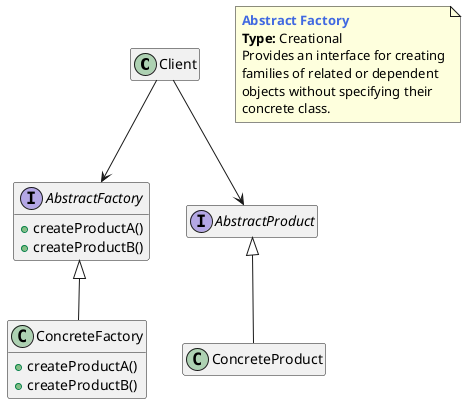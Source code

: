 /' ABSTRACT FACTORY '/

@startuml Abstract Factory

class Client

interface AbstractFactory {
    + createProductA()
    + createProductB()
}

class ConcreteFactory {
    + createProductA()
    + createProductB()
}

interface AbstractProduct

class ConcreteProduct

hide empty members

AbstractFactory <|-- ConcreteFactory
AbstractProduct <|-- ConcreteProduct
Client --> AbstractFactory
Client --> AbstractProduct

note as N1
    <b><color:royalBlue>Abstract Factory</color></b>
    <b>Type:</b> Creational
    Provides an interface for creating
    families of related or dependent
    objects without specifying their
    concrete class.
end note

@enduml
